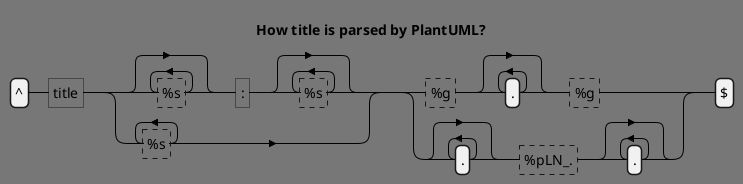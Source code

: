 ' Do not edit
' Theme Gallery
' autogenerated by script
'
@startregex
!theme reddress-darkred
title How title is parsed by PlantUML?
^title(?:[%s]*:[%s]*|[%s]+)(?:(?:[%g](.*)[%g])|(?:(.*[%pLN_.].*)))$
@endregex
